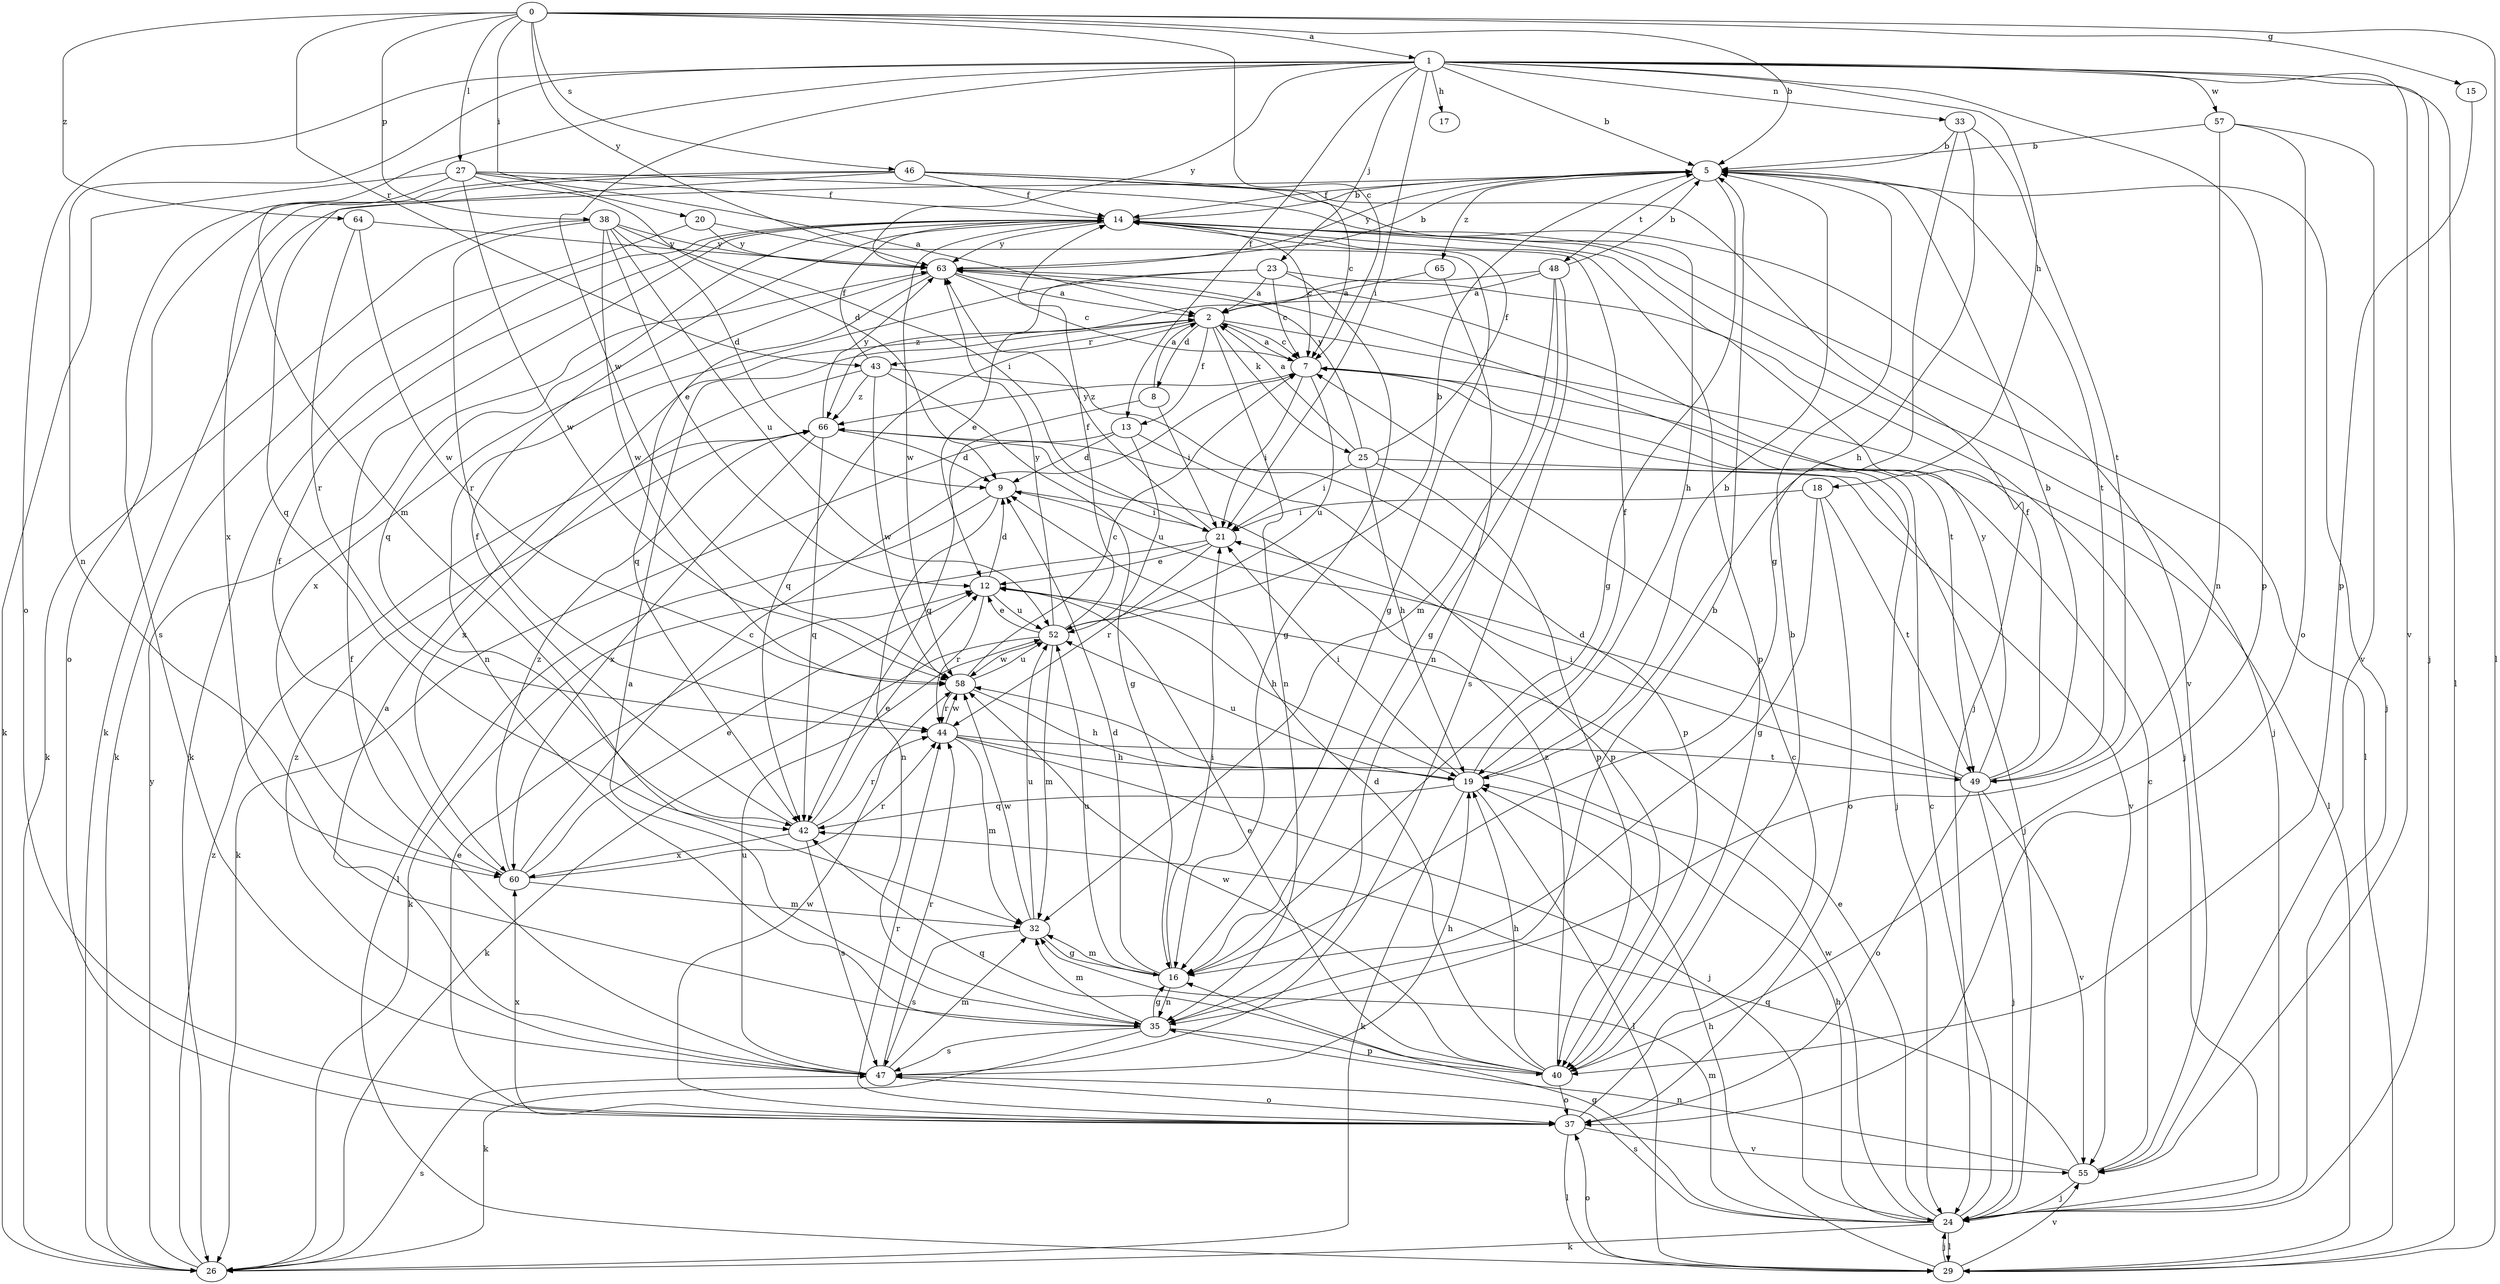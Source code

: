 strict digraph  {
0;
1;
2;
5;
7;
8;
9;
12;
13;
14;
15;
16;
17;
18;
19;
20;
21;
23;
24;
25;
26;
27;
29;
32;
33;
35;
37;
38;
40;
42;
43;
44;
46;
47;
48;
49;
52;
55;
57;
58;
60;
63;
64;
65;
66;
0 -> 1  [label=a];
0 -> 5  [label=b];
0 -> 7  [label=c];
0 -> 15  [label=g];
0 -> 20  [label=i];
0 -> 27  [label=l];
0 -> 29  [label=l];
0 -> 38  [label=p];
0 -> 43  [label=r];
0 -> 46  [label=s];
0 -> 63  [label=y];
0 -> 64  [label=z];
1 -> 5  [label=b];
1 -> 13  [label=f];
1 -> 17  [label=h];
1 -> 18  [label=h];
1 -> 21  [label=i];
1 -> 23  [label=j];
1 -> 24  [label=j];
1 -> 29  [label=l];
1 -> 32  [label=m];
1 -> 33  [label=n];
1 -> 35  [label=n];
1 -> 37  [label=o];
1 -> 40  [label=p];
1 -> 55  [label=v];
1 -> 57  [label=w];
1 -> 58  [label=w];
1 -> 63  [label=y];
2 -> 7  [label=c];
2 -> 8  [label=d];
2 -> 13  [label=f];
2 -> 25  [label=k];
2 -> 29  [label=l];
2 -> 35  [label=n];
2 -> 42  [label=q];
2 -> 43  [label=r];
5 -> 14  [label=f];
5 -> 16  [label=g];
5 -> 24  [label=j];
5 -> 26  [label=k];
5 -> 48  [label=t];
5 -> 49  [label=t];
5 -> 63  [label=y];
5 -> 65  [label=z];
7 -> 2  [label=a];
7 -> 21  [label=i];
7 -> 24  [label=j];
7 -> 52  [label=u];
7 -> 66  [label=z];
8 -> 2  [label=a];
8 -> 21  [label=i];
8 -> 42  [label=q];
9 -> 21  [label=i];
9 -> 29  [label=l];
9 -> 35  [label=n];
12 -> 9  [label=d];
12 -> 19  [label=h];
12 -> 44  [label=r];
12 -> 52  [label=u];
13 -> 9  [label=d];
13 -> 26  [label=k];
13 -> 40  [label=p];
13 -> 52  [label=u];
14 -> 5  [label=b];
14 -> 7  [label=c];
14 -> 24  [label=j];
14 -> 26  [label=k];
14 -> 29  [label=l];
14 -> 40  [label=p];
14 -> 42  [label=q];
14 -> 58  [label=w];
14 -> 63  [label=y];
15 -> 40  [label=p];
16 -> 9  [label=d];
16 -> 21  [label=i];
16 -> 32  [label=m];
16 -> 35  [label=n];
16 -> 52  [label=u];
18 -> 16  [label=g];
18 -> 21  [label=i];
18 -> 37  [label=o];
18 -> 49  [label=t];
19 -> 5  [label=b];
19 -> 14  [label=f];
19 -> 21  [label=i];
19 -> 26  [label=k];
19 -> 29  [label=l];
19 -> 42  [label=q];
19 -> 52  [label=u];
20 -> 16  [label=g];
20 -> 26  [label=k];
20 -> 63  [label=y];
21 -> 12  [label=e];
21 -> 26  [label=k];
21 -> 44  [label=r];
21 -> 63  [label=y];
23 -> 2  [label=a];
23 -> 7  [label=c];
23 -> 12  [label=e];
23 -> 16  [label=g];
23 -> 24  [label=j];
23 -> 35  [label=n];
24 -> 7  [label=c];
24 -> 12  [label=e];
24 -> 16  [label=g];
24 -> 19  [label=h];
24 -> 26  [label=k];
24 -> 29  [label=l];
24 -> 32  [label=m];
24 -> 47  [label=s];
24 -> 58  [label=w];
25 -> 2  [label=a];
25 -> 14  [label=f];
25 -> 19  [label=h];
25 -> 21  [label=i];
25 -> 24  [label=j];
25 -> 40  [label=p];
25 -> 63  [label=y];
26 -> 47  [label=s];
26 -> 63  [label=y];
26 -> 66  [label=z];
27 -> 2  [label=a];
27 -> 9  [label=d];
27 -> 14  [label=f];
27 -> 26  [label=k];
27 -> 47  [label=s];
27 -> 55  [label=v];
27 -> 58  [label=w];
29 -> 19  [label=h];
29 -> 24  [label=j];
29 -> 37  [label=o];
29 -> 55  [label=v];
32 -> 16  [label=g];
32 -> 47  [label=s];
32 -> 52  [label=u];
32 -> 58  [label=w];
33 -> 5  [label=b];
33 -> 16  [label=g];
33 -> 19  [label=h];
33 -> 49  [label=t];
35 -> 2  [label=a];
35 -> 5  [label=b];
35 -> 16  [label=g];
35 -> 26  [label=k];
35 -> 32  [label=m];
35 -> 40  [label=p];
35 -> 47  [label=s];
37 -> 7  [label=c];
37 -> 12  [label=e];
37 -> 29  [label=l];
37 -> 44  [label=r];
37 -> 55  [label=v];
37 -> 58  [label=w];
37 -> 60  [label=x];
38 -> 9  [label=d];
38 -> 12  [label=e];
38 -> 21  [label=i];
38 -> 26  [label=k];
38 -> 44  [label=r];
38 -> 52  [label=u];
38 -> 58  [label=w];
38 -> 63  [label=y];
40 -> 5  [label=b];
40 -> 9  [label=d];
40 -> 12  [label=e];
40 -> 19  [label=h];
40 -> 37  [label=o];
40 -> 42  [label=q];
40 -> 58  [label=w];
40 -> 66  [label=z];
42 -> 12  [label=e];
42 -> 14  [label=f];
42 -> 44  [label=r];
42 -> 47  [label=s];
42 -> 60  [label=x];
43 -> 14  [label=f];
43 -> 16  [label=g];
43 -> 40  [label=p];
43 -> 58  [label=w];
43 -> 60  [label=x];
43 -> 66  [label=z];
44 -> 19  [label=h];
44 -> 24  [label=j];
44 -> 32  [label=m];
44 -> 49  [label=t];
44 -> 58  [label=w];
46 -> 7  [label=c];
46 -> 14  [label=f];
46 -> 19  [label=h];
46 -> 24  [label=j];
46 -> 37  [label=o];
46 -> 42  [label=q];
46 -> 60  [label=x];
47 -> 2  [label=a];
47 -> 14  [label=f];
47 -> 19  [label=h];
47 -> 32  [label=m];
47 -> 37  [label=o];
47 -> 44  [label=r];
47 -> 52  [label=u];
47 -> 66  [label=z];
48 -> 2  [label=a];
48 -> 5  [label=b];
48 -> 16  [label=g];
48 -> 32  [label=m];
48 -> 47  [label=s];
48 -> 66  [label=z];
49 -> 5  [label=b];
49 -> 9  [label=d];
49 -> 14  [label=f];
49 -> 21  [label=i];
49 -> 24  [label=j];
49 -> 37  [label=o];
49 -> 55  [label=v];
49 -> 63  [label=y];
52 -> 5  [label=b];
52 -> 12  [label=e];
52 -> 14  [label=f];
52 -> 26  [label=k];
52 -> 32  [label=m];
52 -> 58  [label=w];
52 -> 63  [label=y];
55 -> 7  [label=c];
55 -> 24  [label=j];
55 -> 35  [label=n];
55 -> 42  [label=q];
57 -> 5  [label=b];
57 -> 35  [label=n];
57 -> 37  [label=o];
57 -> 55  [label=v];
58 -> 7  [label=c];
58 -> 19  [label=h];
58 -> 44  [label=r];
58 -> 52  [label=u];
60 -> 7  [label=c];
60 -> 12  [label=e];
60 -> 14  [label=f];
60 -> 32  [label=m];
60 -> 44  [label=r];
60 -> 66  [label=z];
63 -> 2  [label=a];
63 -> 5  [label=b];
63 -> 7  [label=c];
63 -> 42  [label=q];
63 -> 49  [label=t];
63 -> 60  [label=x];
64 -> 44  [label=r];
64 -> 58  [label=w];
64 -> 63  [label=y];
65 -> 2  [label=a];
65 -> 35  [label=n];
66 -> 9  [label=d];
66 -> 42  [label=q];
66 -> 55  [label=v];
66 -> 60  [label=x];
66 -> 63  [label=y];
}
